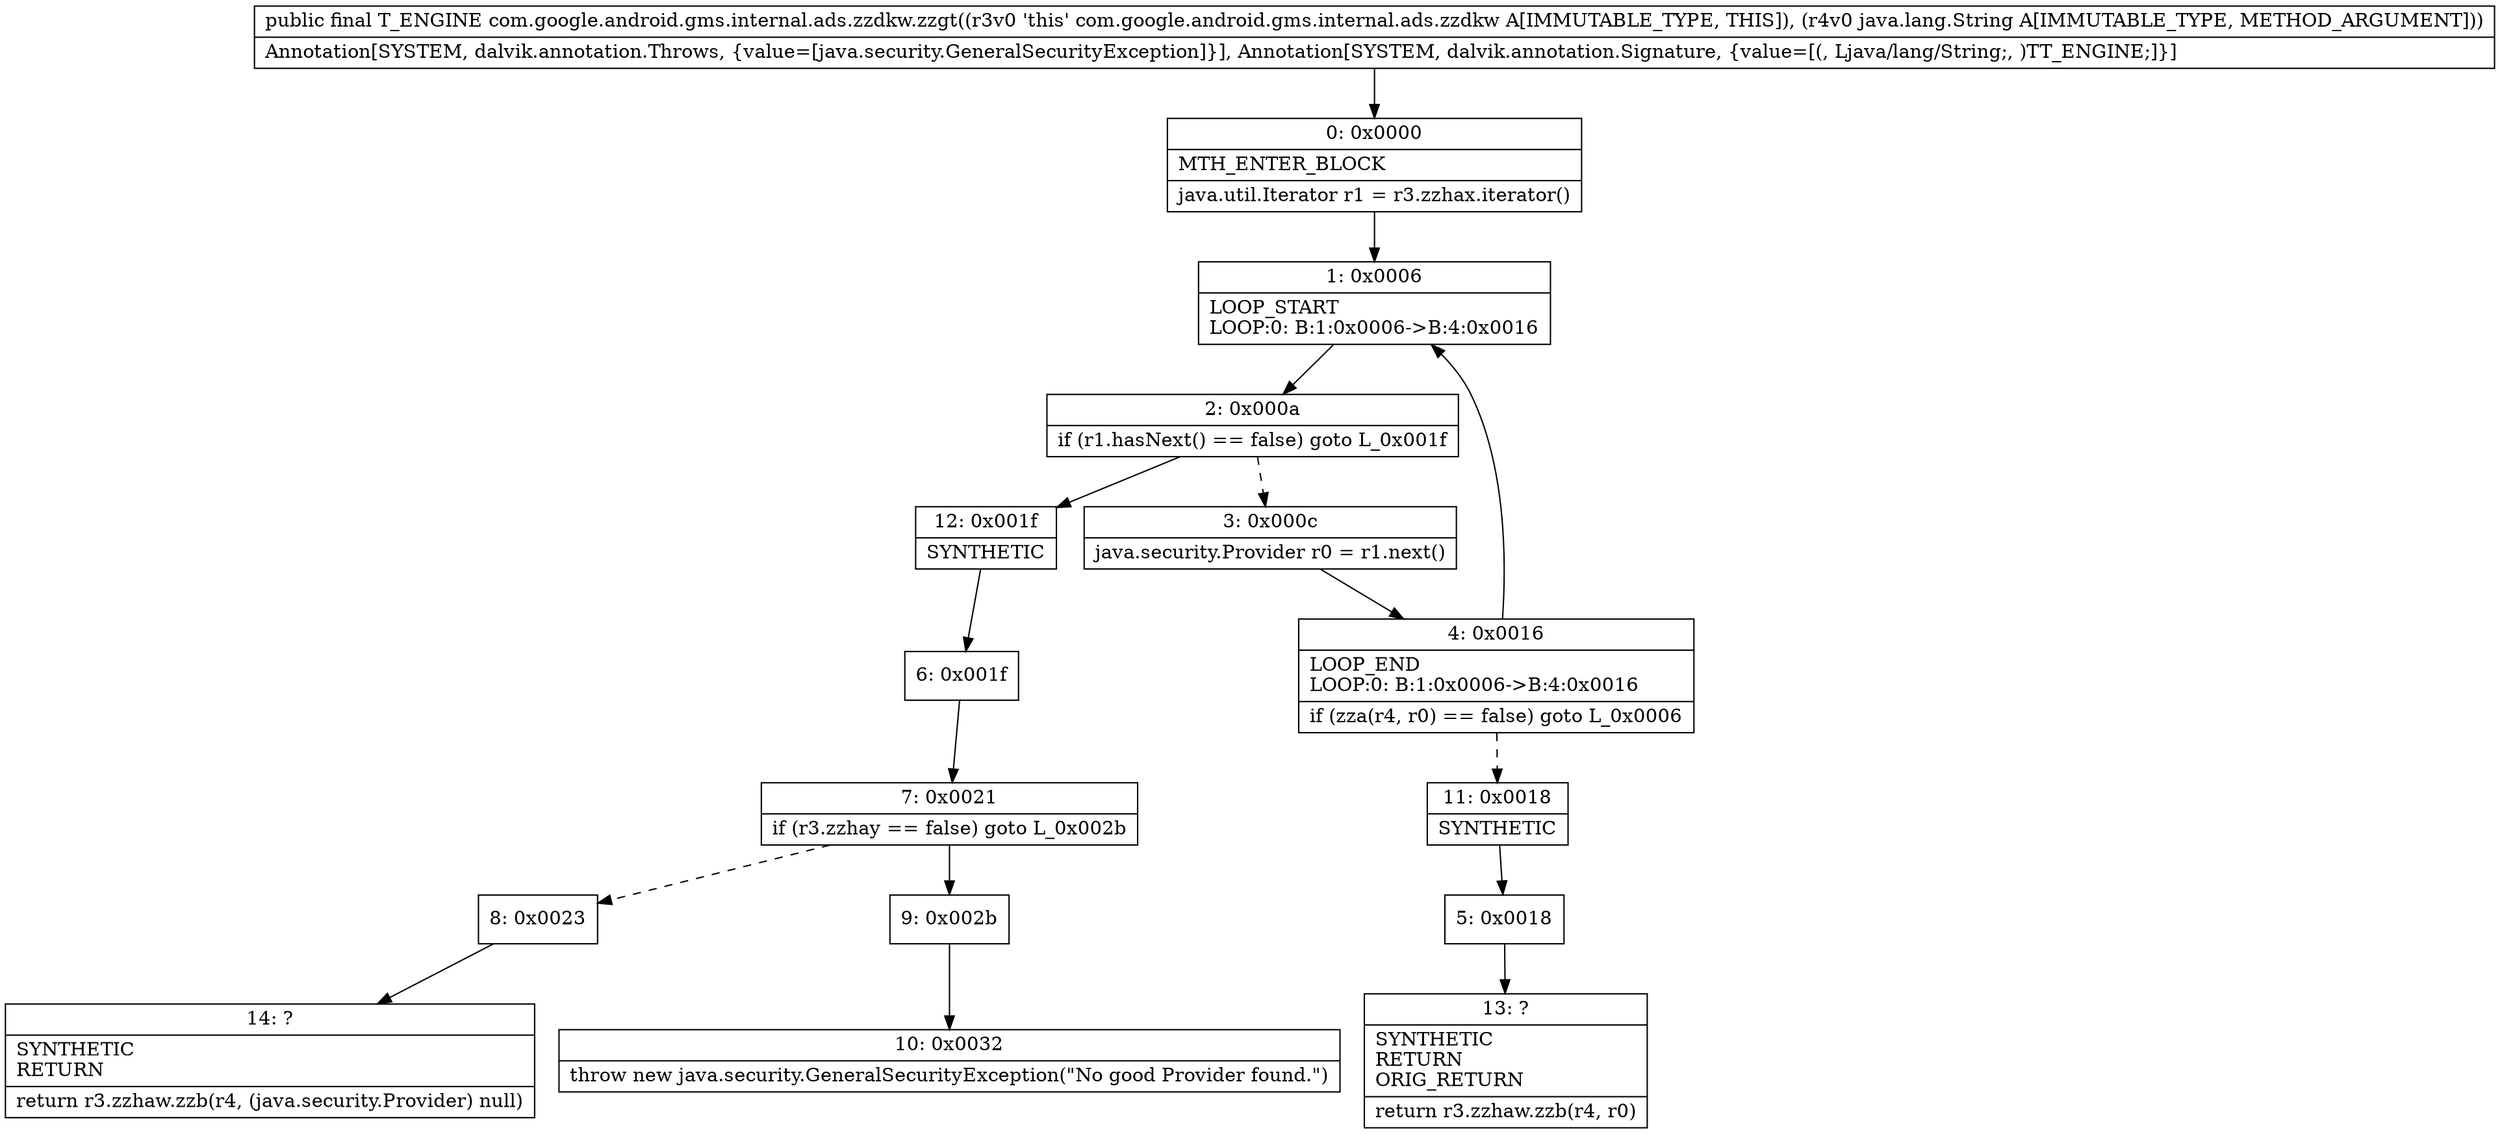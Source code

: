 digraph "CFG forcom.google.android.gms.internal.ads.zzdkw.zzgt(Ljava\/lang\/String;)Ljava\/lang\/Object;" {
Node_0 [shape=record,label="{0\:\ 0x0000|MTH_ENTER_BLOCK\l|java.util.Iterator r1 = r3.zzhax.iterator()\l}"];
Node_1 [shape=record,label="{1\:\ 0x0006|LOOP_START\lLOOP:0: B:1:0x0006\-\>B:4:0x0016\l}"];
Node_2 [shape=record,label="{2\:\ 0x000a|if (r1.hasNext() == false) goto L_0x001f\l}"];
Node_3 [shape=record,label="{3\:\ 0x000c|java.security.Provider r0 = r1.next()\l}"];
Node_4 [shape=record,label="{4\:\ 0x0016|LOOP_END\lLOOP:0: B:1:0x0006\-\>B:4:0x0016\l|if (zza(r4, r0) == false) goto L_0x0006\l}"];
Node_5 [shape=record,label="{5\:\ 0x0018}"];
Node_6 [shape=record,label="{6\:\ 0x001f}"];
Node_7 [shape=record,label="{7\:\ 0x0021|if (r3.zzhay == false) goto L_0x002b\l}"];
Node_8 [shape=record,label="{8\:\ 0x0023}"];
Node_9 [shape=record,label="{9\:\ 0x002b}"];
Node_10 [shape=record,label="{10\:\ 0x0032|throw new java.security.GeneralSecurityException(\"No good Provider found.\")\l}"];
Node_11 [shape=record,label="{11\:\ 0x0018|SYNTHETIC\l}"];
Node_12 [shape=record,label="{12\:\ 0x001f|SYNTHETIC\l}"];
Node_13 [shape=record,label="{13\:\ ?|SYNTHETIC\lRETURN\lORIG_RETURN\l|return r3.zzhaw.zzb(r4, r0)\l}"];
Node_14 [shape=record,label="{14\:\ ?|SYNTHETIC\lRETURN\l|return r3.zzhaw.zzb(r4, (java.security.Provider) null)\l}"];
MethodNode[shape=record,label="{public final T_ENGINE com.google.android.gms.internal.ads.zzdkw.zzgt((r3v0 'this' com.google.android.gms.internal.ads.zzdkw A[IMMUTABLE_TYPE, THIS]), (r4v0 java.lang.String A[IMMUTABLE_TYPE, METHOD_ARGUMENT]))  | Annotation[SYSTEM, dalvik.annotation.Throws, \{value=[java.security.GeneralSecurityException]\}], Annotation[SYSTEM, dalvik.annotation.Signature, \{value=[(, Ljava\/lang\/String;, )TT_ENGINE;]\}]\l}"];
MethodNode -> Node_0;
Node_0 -> Node_1;
Node_1 -> Node_2;
Node_2 -> Node_3[style=dashed];
Node_2 -> Node_12;
Node_3 -> Node_4;
Node_4 -> Node_1;
Node_4 -> Node_11[style=dashed];
Node_5 -> Node_13;
Node_6 -> Node_7;
Node_7 -> Node_8[style=dashed];
Node_7 -> Node_9;
Node_8 -> Node_14;
Node_9 -> Node_10;
Node_11 -> Node_5;
Node_12 -> Node_6;
}

